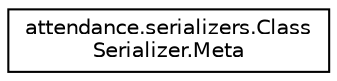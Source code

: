 digraph "Graphical Class Hierarchy"
{
  edge [fontname="Helvetica",fontsize="10",labelfontname="Helvetica",labelfontsize="10"];
  node [fontname="Helvetica",fontsize="10",shape=record];
  rankdir="LR";
  Node0 [label="attendance.serializers.Class\lSerializer.Meta",height=0.2,width=0.4,color="black", fillcolor="white", style="filled",URL="$classattendance_1_1serializers_1_1_class_serializer_1_1_meta.html"];
}
